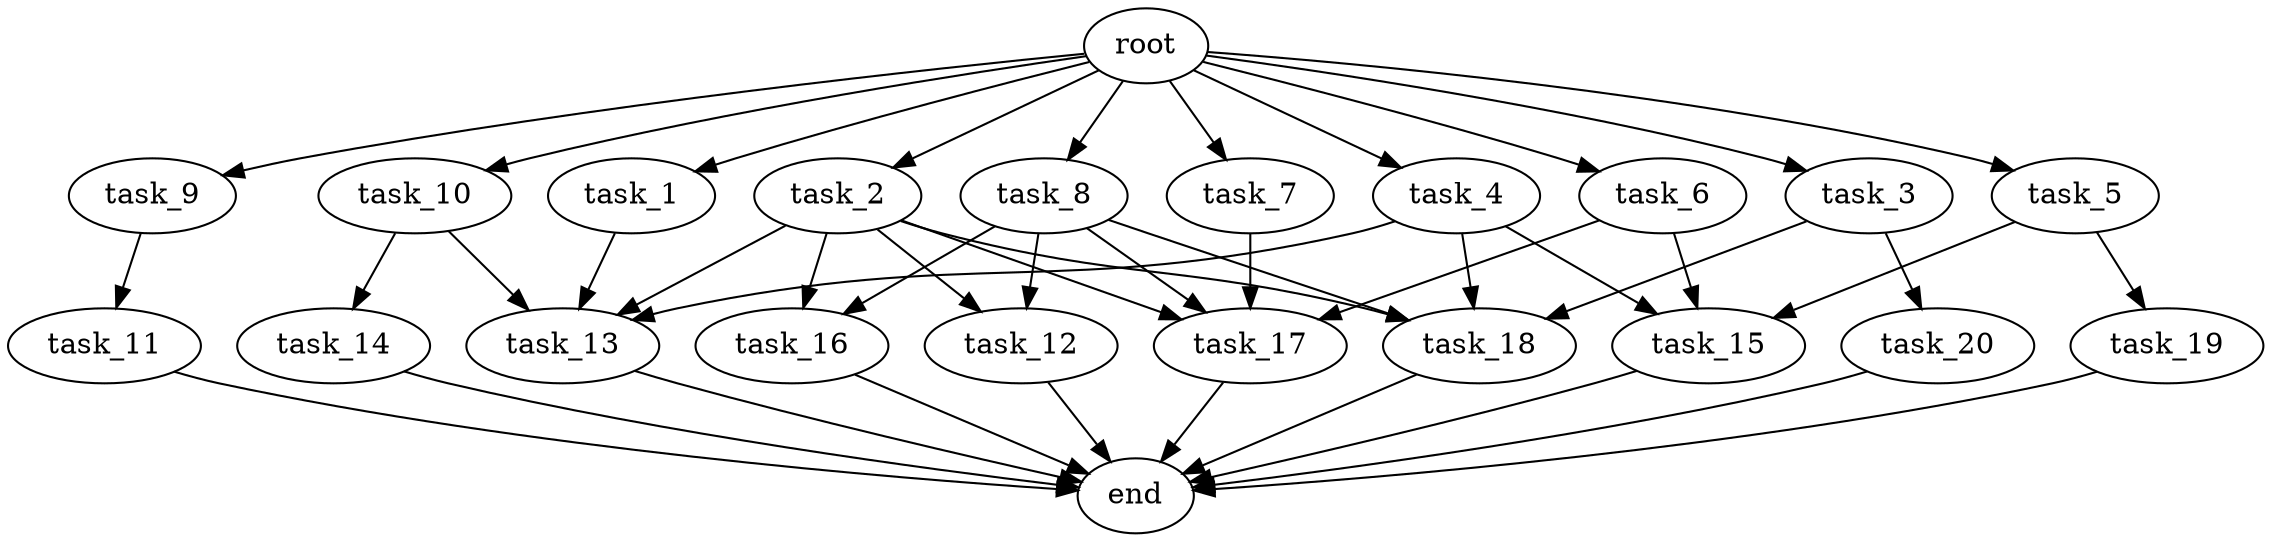 digraph G {
  root [size="0.000000e+00"];
  task_1 [size="3.586631e+10"];
  task_2 [size="2.891335e+09"];
  task_3 [size="6.844957e+10"];
  task_4 [size="8.385526e+10"];
  task_5 [size="9.734472e+10"];
  task_6 [size="1.307423e+10"];
  task_7 [size="9.204059e+10"];
  task_8 [size="1.130262e+10"];
  task_9 [size="4.113431e+10"];
  task_10 [size="4.606773e+09"];
  task_11 [size="2.616867e+10"];
  task_12 [size="3.143065e+10"];
  task_13 [size="7.045977e+10"];
  task_14 [size="6.779611e+10"];
  task_15 [size="7.675520e+10"];
  task_16 [size="5.766913e+10"];
  task_17 [size="5.650557e+10"];
  task_18 [size="9.778978e+10"];
  task_19 [size="6.698774e+10"];
  task_20 [size="3.383668e+10"];
  end [size="0.000000e+00"];

  root -> task_1 [size="1.000000e-12"];
  root -> task_2 [size="1.000000e-12"];
  root -> task_3 [size="1.000000e-12"];
  root -> task_4 [size="1.000000e-12"];
  root -> task_5 [size="1.000000e-12"];
  root -> task_6 [size="1.000000e-12"];
  root -> task_7 [size="1.000000e-12"];
  root -> task_8 [size="1.000000e-12"];
  root -> task_9 [size="1.000000e-12"];
  root -> task_10 [size="1.000000e-12"];
  task_1 -> task_13 [size="1.761494e+08"];
  task_2 -> task_12 [size="1.571533e+08"];
  task_2 -> task_13 [size="1.761494e+08"];
  task_2 -> task_16 [size="2.883457e+08"];
  task_2 -> task_17 [size="1.412639e+08"];
  task_2 -> task_18 [size="2.444744e+08"];
  task_3 -> task_18 [size="2.444744e+08"];
  task_3 -> task_20 [size="3.383668e+08"];
  task_4 -> task_13 [size="1.761494e+08"];
  task_4 -> task_15 [size="2.558507e+08"];
  task_4 -> task_18 [size="2.444744e+08"];
  task_5 -> task_15 [size="2.558507e+08"];
  task_5 -> task_19 [size="6.698774e+08"];
  task_6 -> task_15 [size="2.558507e+08"];
  task_6 -> task_17 [size="1.412639e+08"];
  task_7 -> task_17 [size="1.412639e+08"];
  task_8 -> task_12 [size="1.571533e+08"];
  task_8 -> task_16 [size="2.883457e+08"];
  task_8 -> task_17 [size="1.412639e+08"];
  task_8 -> task_18 [size="2.444744e+08"];
  task_9 -> task_11 [size="2.616867e+08"];
  task_10 -> task_13 [size="1.761494e+08"];
  task_10 -> task_14 [size="6.779611e+08"];
  task_11 -> end [size="1.000000e-12"];
  task_12 -> end [size="1.000000e-12"];
  task_13 -> end [size="1.000000e-12"];
  task_14 -> end [size="1.000000e-12"];
  task_15 -> end [size="1.000000e-12"];
  task_16 -> end [size="1.000000e-12"];
  task_17 -> end [size="1.000000e-12"];
  task_18 -> end [size="1.000000e-12"];
  task_19 -> end [size="1.000000e-12"];
  task_20 -> end [size="1.000000e-12"];
}
